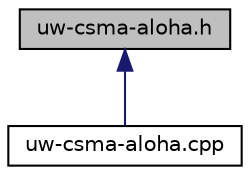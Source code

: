 digraph "uw-csma-aloha.h"
{
 // LATEX_PDF_SIZE
  edge [fontname="Helvetica",fontsize="10",labelfontname="Helvetica",labelfontsize="10"];
  node [fontname="Helvetica",fontsize="10",shape=record];
  Node1 [label="uw-csma-aloha.h",height=0.2,width=0.4,color="black", fillcolor="grey75", style="filled", fontcolor="black",tooltip="Provides the description of CsmaAloha Class."];
  Node1 -> Node2 [dir="back",color="midnightblue",fontsize="10",style="solid",fontname="Helvetica"];
  Node2 [label="uw-csma-aloha.cpp",height=0.2,width=0.4,color="black", fillcolor="white", style="filled",URL="$uw-csma-aloha_8cpp.html",tooltip="Provides the implementation of CsmaAloha Class."];
}
